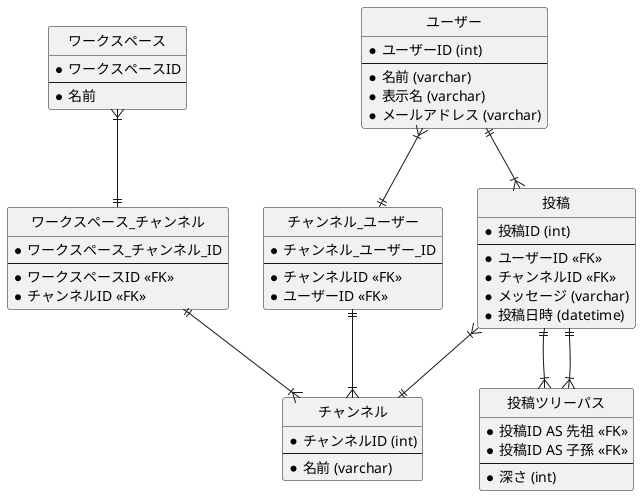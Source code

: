 @startuml database-design-2

' hide the spot
hide circle
' avoid problems with angled crows feet
' skinparam linetype ortho

entity 投稿 {
  *投稿ID (int)
  --
  *ユーザーID <<FK>>
  *チャンネルID <<FK>>
  *メッセージ (varchar)
  *投稿日時 (datetime)
}

entity 投稿ツリーパス {
  *投稿ID AS 先祖 <<FK>>
  *投稿ID AS 子孫 <<FK>>
  --
  *深さ (int)
}

entity ユーザー {
  *ユーザーID (int)
  --
  *名前 (varchar)
  *表示名 (varchar)
  *メールアドレス (varchar)
}

entity チャンネル {
  *チャンネルID (int)
  --
  *名前 (varchar)
}

entity ワークスペース {
  *ワークスペースID
  --
  *名前
}

entity ワークスペース_チャンネル {
  *ワークスペース_チャンネル_ID
  --
  *ワークスペースID <<FK>>
  *チャンネルID <<FK>>
}

entity チャンネル_ユーザー {
  *チャンネル_ユーザー_ID
  --
  *チャンネルID <<FK>>
  *ユーザーID <<FK>>
}

ユーザー ||--|{ 投稿
投稿 ||--|{ 投稿ツリーパス
投稿 ||--|{ 投稿ツリーパス
投稿 }|--|| チャンネル
ワークスペース }|--|| ワークスペース_チャンネル
チャンネル }|-u-|| ワークスペース_チャンネル
チャンネル }|-u-|| チャンネル_ユーザー
ユーザー }|--|| チャンネル_ユーザー

@enduml
